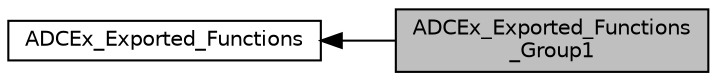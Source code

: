 digraph "ADCEx_Exported_Functions_Group1"
{
  edge [fontname="Helvetica",fontsize="10",labelfontname="Helvetica",labelfontsize="10"];
  node [fontname="Helvetica",fontsize="10",shape=record];
  rankdir=LR;
  Node1 [label="ADCEx_Exported_Functions",height=0.2,width=0.4,color="black", fillcolor="white", style="filled",URL="$group___a_d_c_ex___exported___functions.html"];
  Node0 [label="ADCEx_Exported_Functions\l_Group1",height=0.2,width=0.4,color="black", fillcolor="grey75", style="filled", fontcolor="black"];
  Node1->Node0 [shape=plaintext, dir="back", style="solid"];
}
